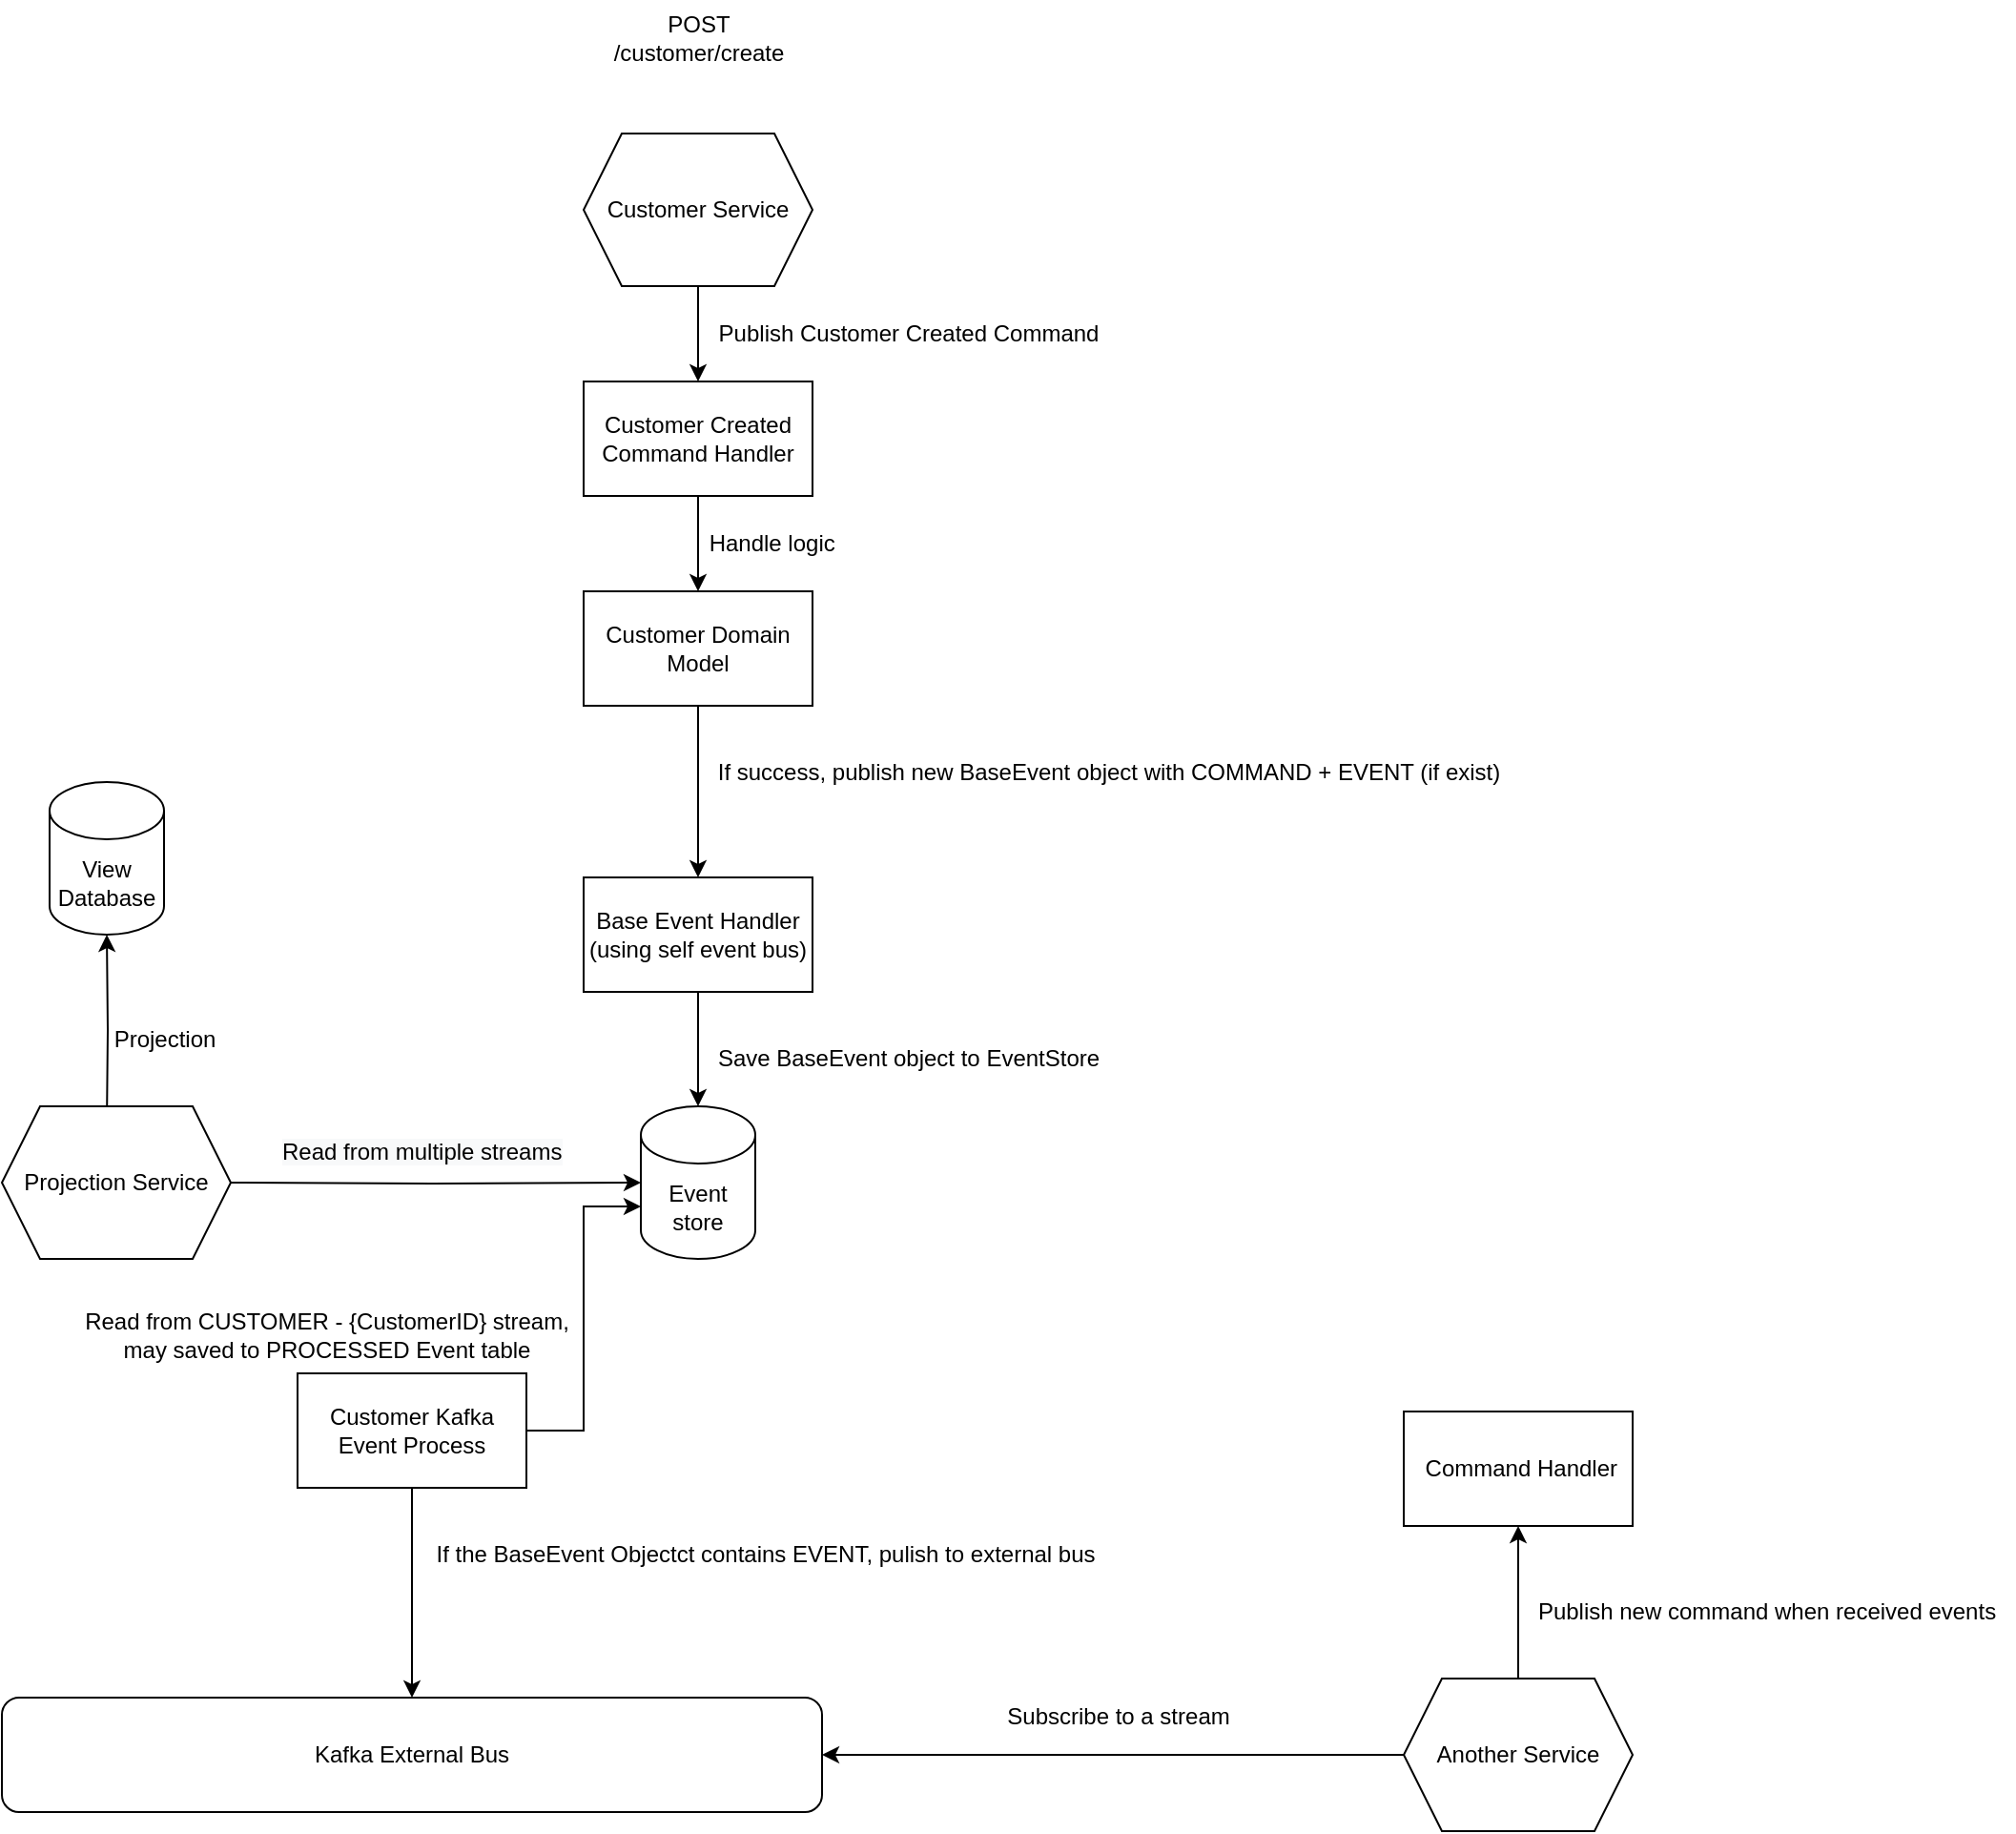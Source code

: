 <mxfile version="20.6.0" type="github">
  <diagram id="_8eEa0qsbk19TSsNcdSm" name="Page-1">
    <mxGraphModel dx="1350" dy="773" grid="1" gridSize="10" guides="1" tooltips="1" connect="1" arrows="1" fold="1" page="1" pageScale="1" pageWidth="850" pageHeight="1100" math="0" shadow="0">
      <root>
        <mxCell id="0" />
        <mxCell id="1" parent="0" />
        <mxCell id="WgdXBQ2NTK56fjWeRyxT-13" style="edgeStyle=orthogonalEdgeStyle;rounded=0;orthogonalLoop=1;jettySize=auto;html=1;entryX=0.5;entryY=0;entryDx=0;entryDy=0;" edge="1" parent="1" source="WgdXBQ2NTK56fjWeRyxT-1" target="WgdXBQ2NTK56fjWeRyxT-6">
          <mxGeometry relative="1" as="geometry" />
        </mxCell>
        <mxCell id="WgdXBQ2NTK56fjWeRyxT-1" value="Customer Service" style="shape=hexagon;perimeter=hexagonPerimeter2;whiteSpace=wrap;html=1;fixedSize=1;" vertex="1" parent="1">
          <mxGeometry x="360" y="160" width="120" height="80" as="geometry" />
        </mxCell>
        <mxCell id="WgdXBQ2NTK56fjWeRyxT-3" value="POST&lt;br&gt;/customer/create" style="text;html=1;align=center;verticalAlign=middle;resizable=0;points=[];autosize=1;strokeColor=none;fillColor=none;" vertex="1" parent="1">
          <mxGeometry x="365" y="90" width="110" height="40" as="geometry" />
        </mxCell>
        <mxCell id="WgdXBQ2NTK56fjWeRyxT-4" value="Publish Customer Created Command" style="text;html=1;align=center;verticalAlign=middle;resizable=0;points=[];autosize=1;strokeColor=none;fillColor=none;" vertex="1" parent="1">
          <mxGeometry x="420" y="250" width="220" height="30" as="geometry" />
        </mxCell>
        <mxCell id="WgdXBQ2NTK56fjWeRyxT-11" style="edgeStyle=orthogonalEdgeStyle;rounded=0;orthogonalLoop=1;jettySize=auto;html=1;entryX=0.5;entryY=0;entryDx=0;entryDy=0;" edge="1" parent="1" source="WgdXBQ2NTK56fjWeRyxT-6" target="WgdXBQ2NTK56fjWeRyxT-10">
          <mxGeometry relative="1" as="geometry" />
        </mxCell>
        <mxCell id="WgdXBQ2NTK56fjWeRyxT-6" value="Customer Created Command Handler" style="rounded=0;whiteSpace=wrap;html=1;" vertex="1" parent="1">
          <mxGeometry x="360" y="290" width="120" height="60" as="geometry" />
        </mxCell>
        <mxCell id="WgdXBQ2NTK56fjWeRyxT-16" style="edgeStyle=orthogonalEdgeStyle;rounded=0;orthogonalLoop=1;jettySize=auto;html=1;" edge="1" parent="1" source="WgdXBQ2NTK56fjWeRyxT-8" target="WgdXBQ2NTK56fjWeRyxT-9">
          <mxGeometry relative="1" as="geometry" />
        </mxCell>
        <mxCell id="WgdXBQ2NTK56fjWeRyxT-8" value="Base Event Handler&lt;br&gt;(using self event bus)" style="whiteSpace=wrap;html=1;" vertex="1" parent="1">
          <mxGeometry x="360" y="550" width="120" height="60" as="geometry" />
        </mxCell>
        <mxCell id="WgdXBQ2NTK56fjWeRyxT-9" value="Event store" style="shape=cylinder3;whiteSpace=wrap;html=1;boundedLbl=1;backgroundOutline=1;size=15;" vertex="1" parent="1">
          <mxGeometry x="390" y="670" width="60" height="80" as="geometry" />
        </mxCell>
        <mxCell id="WgdXBQ2NTK56fjWeRyxT-14" style="edgeStyle=orthogonalEdgeStyle;rounded=0;orthogonalLoop=1;jettySize=auto;html=1;" edge="1" parent="1" source="WgdXBQ2NTK56fjWeRyxT-10" target="WgdXBQ2NTK56fjWeRyxT-8">
          <mxGeometry relative="1" as="geometry" />
        </mxCell>
        <mxCell id="WgdXBQ2NTK56fjWeRyxT-10" value="Customer Domain Model" style="rounded=0;whiteSpace=wrap;html=1;" vertex="1" parent="1">
          <mxGeometry x="360" y="400" width="120" height="60" as="geometry" />
        </mxCell>
        <mxCell id="WgdXBQ2NTK56fjWeRyxT-12" value="Handle logic&amp;nbsp;" style="text;html=1;align=center;verticalAlign=middle;resizable=0;points=[];autosize=1;strokeColor=none;fillColor=none;" vertex="1" parent="1">
          <mxGeometry x="415" y="360" width="90" height="30" as="geometry" />
        </mxCell>
        <mxCell id="WgdXBQ2NTK56fjWeRyxT-15" value="If success, publish new BaseEvent object with COMMAND + EVENT (if exist)" style="text;html=1;align=center;verticalAlign=middle;resizable=0;points=[];autosize=1;strokeColor=none;fillColor=none;" vertex="1" parent="1">
          <mxGeometry x="420" y="480" width="430" height="30" as="geometry" />
        </mxCell>
        <mxCell id="WgdXBQ2NTK56fjWeRyxT-17" value="Save BaseEvent object to EventStore" style="text;html=1;align=center;verticalAlign=middle;resizable=0;points=[];autosize=1;strokeColor=none;fillColor=none;" vertex="1" parent="1">
          <mxGeometry x="420" y="630" width="220" height="30" as="geometry" />
        </mxCell>
        <mxCell id="WgdXBQ2NTK56fjWeRyxT-21" style="edgeStyle=orthogonalEdgeStyle;rounded=0;orthogonalLoop=1;jettySize=auto;html=1;entryX=0;entryY=0;entryDx=0;entryDy=52.5;entryPerimeter=0;" edge="1" parent="1" source="WgdXBQ2NTK56fjWeRyxT-19" target="WgdXBQ2NTK56fjWeRyxT-9">
          <mxGeometry relative="1" as="geometry" />
        </mxCell>
        <mxCell id="WgdXBQ2NTK56fjWeRyxT-24" style="edgeStyle=orthogonalEdgeStyle;rounded=0;orthogonalLoop=1;jettySize=auto;html=1;entryX=0.5;entryY=0;entryDx=0;entryDy=0;" edge="1" parent="1" source="WgdXBQ2NTK56fjWeRyxT-19" target="WgdXBQ2NTK56fjWeRyxT-23">
          <mxGeometry relative="1" as="geometry" />
        </mxCell>
        <mxCell id="WgdXBQ2NTK56fjWeRyxT-19" value="Customer Kafka Event Process" style="rounded=0;whiteSpace=wrap;html=1;" vertex="1" parent="1">
          <mxGeometry x="210" y="810" width="120" height="60" as="geometry" />
        </mxCell>
        <mxCell id="WgdXBQ2NTK56fjWeRyxT-22" value="Read from CUSTOMER - {CustomerID} stream,&lt;br&gt;may saved to PROCESSED Event table" style="text;html=1;align=center;verticalAlign=middle;resizable=0;points=[];autosize=1;strokeColor=none;fillColor=none;" vertex="1" parent="1">
          <mxGeometry x="85" y="770" width="280" height="40" as="geometry" />
        </mxCell>
        <mxCell id="WgdXBQ2NTK56fjWeRyxT-23" value="Kafka External Bus" style="rounded=1;whiteSpace=wrap;html=1;" vertex="1" parent="1">
          <mxGeometry x="55" y="980" width="430" height="60" as="geometry" />
        </mxCell>
        <mxCell id="WgdXBQ2NTK56fjWeRyxT-25" value="If the BaseEvent Objectct contains EVENT, pulish to external bus" style="text;html=1;align=center;verticalAlign=middle;resizable=0;points=[];autosize=1;strokeColor=none;fillColor=none;" vertex="1" parent="1">
          <mxGeometry x="270" y="890" width="370" height="30" as="geometry" />
        </mxCell>
        <mxCell id="WgdXBQ2NTK56fjWeRyxT-28" style="edgeStyle=orthogonalEdgeStyle;rounded=0;orthogonalLoop=1;jettySize=auto;html=1;" edge="1" parent="1" source="WgdXBQ2NTK56fjWeRyxT-26" target="WgdXBQ2NTK56fjWeRyxT-23">
          <mxGeometry relative="1" as="geometry" />
        </mxCell>
        <mxCell id="WgdXBQ2NTK56fjWeRyxT-38" style="edgeStyle=orthogonalEdgeStyle;rounded=0;orthogonalLoop=1;jettySize=auto;html=1;entryX=0.5;entryY=1;entryDx=0;entryDy=0;" edge="1" parent="1" source="WgdXBQ2NTK56fjWeRyxT-26" target="WgdXBQ2NTK56fjWeRyxT-37">
          <mxGeometry relative="1" as="geometry" />
        </mxCell>
        <mxCell id="WgdXBQ2NTK56fjWeRyxT-26" value="Another Service" style="shape=hexagon;perimeter=hexagonPerimeter2;whiteSpace=wrap;html=1;fixedSize=1;" vertex="1" parent="1">
          <mxGeometry x="790" y="970" width="120" height="80" as="geometry" />
        </mxCell>
        <mxCell id="WgdXBQ2NTK56fjWeRyxT-29" value="Subscribe to a stream" style="text;html=1;align=center;verticalAlign=middle;resizable=0;points=[];autosize=1;strokeColor=none;fillColor=none;" vertex="1" parent="1">
          <mxGeometry x="570" y="975" width="140" height="30" as="geometry" />
        </mxCell>
        <mxCell id="WgdXBQ2NTK56fjWeRyxT-31" style="edgeStyle=orthogonalEdgeStyle;rounded=0;orthogonalLoop=1;jettySize=auto;html=1;entryX=0;entryY=0.5;entryDx=0;entryDy=0;entryPerimeter=0;" edge="1" parent="1" target="WgdXBQ2NTK56fjWeRyxT-9">
          <mxGeometry relative="1" as="geometry">
            <mxPoint x="170" y="710" as="sourcePoint" />
          </mxGeometry>
        </mxCell>
        <mxCell id="WgdXBQ2NTK56fjWeRyxT-34" style="edgeStyle=orthogonalEdgeStyle;rounded=0;orthogonalLoop=1;jettySize=auto;html=1;entryX=0.5;entryY=1;entryDx=0;entryDy=0;entryPerimeter=0;" edge="1" parent="1" target="WgdXBQ2NTK56fjWeRyxT-33">
          <mxGeometry relative="1" as="geometry">
            <mxPoint x="110" y="680" as="sourcePoint" />
          </mxGeometry>
        </mxCell>
        <mxCell id="WgdXBQ2NTK56fjWeRyxT-32" value="&lt;span style=&quot;color: rgb(0, 0, 0); font-family: Helvetica; font-size: 12px; font-style: normal; font-variant-ligatures: normal; font-variant-caps: normal; font-weight: 400; letter-spacing: normal; orphans: 2; text-align: center; text-indent: 0px; text-transform: none; widows: 2; word-spacing: 0px; -webkit-text-stroke-width: 0px; background-color: rgb(248, 249, 250); text-decoration-thickness: initial; text-decoration-style: initial; text-decoration-color: initial; float: none; display: inline !important;&quot;&gt;Read from multiple streams&lt;/span&gt;" style="text;whiteSpace=wrap;html=1;" vertex="1" parent="1">
          <mxGeometry x="200" y="680" width="180" height="40" as="geometry" />
        </mxCell>
        <mxCell id="WgdXBQ2NTK56fjWeRyxT-33" value="View Database" style="shape=cylinder3;whiteSpace=wrap;html=1;boundedLbl=1;backgroundOutline=1;size=15;" vertex="1" parent="1">
          <mxGeometry x="80" y="500" width="60" height="80" as="geometry" />
        </mxCell>
        <mxCell id="WgdXBQ2NTK56fjWeRyxT-35" value="Projection" style="text;html=1;align=center;verticalAlign=middle;resizable=0;points=[];autosize=1;strokeColor=none;fillColor=none;" vertex="1" parent="1">
          <mxGeometry x="100" y="620" width="80" height="30" as="geometry" />
        </mxCell>
        <mxCell id="WgdXBQ2NTK56fjWeRyxT-37" value="&amp;nbsp;Command Handler" style="rounded=0;whiteSpace=wrap;html=1;" vertex="1" parent="1">
          <mxGeometry x="790" y="830" width="120" height="60" as="geometry" />
        </mxCell>
        <mxCell id="WgdXBQ2NTK56fjWeRyxT-39" value="Publish new command when received events" style="text;html=1;align=center;verticalAlign=middle;resizable=0;points=[];autosize=1;strokeColor=none;fillColor=none;" vertex="1" parent="1">
          <mxGeometry x="850" y="920" width="260" height="30" as="geometry" />
        </mxCell>
        <mxCell id="WgdXBQ2NTK56fjWeRyxT-40" value="Projection Service" style="shape=hexagon;perimeter=hexagonPerimeter2;whiteSpace=wrap;html=1;fixedSize=1;" vertex="1" parent="1">
          <mxGeometry x="55" y="670" width="120" height="80" as="geometry" />
        </mxCell>
      </root>
    </mxGraphModel>
  </diagram>
</mxfile>
